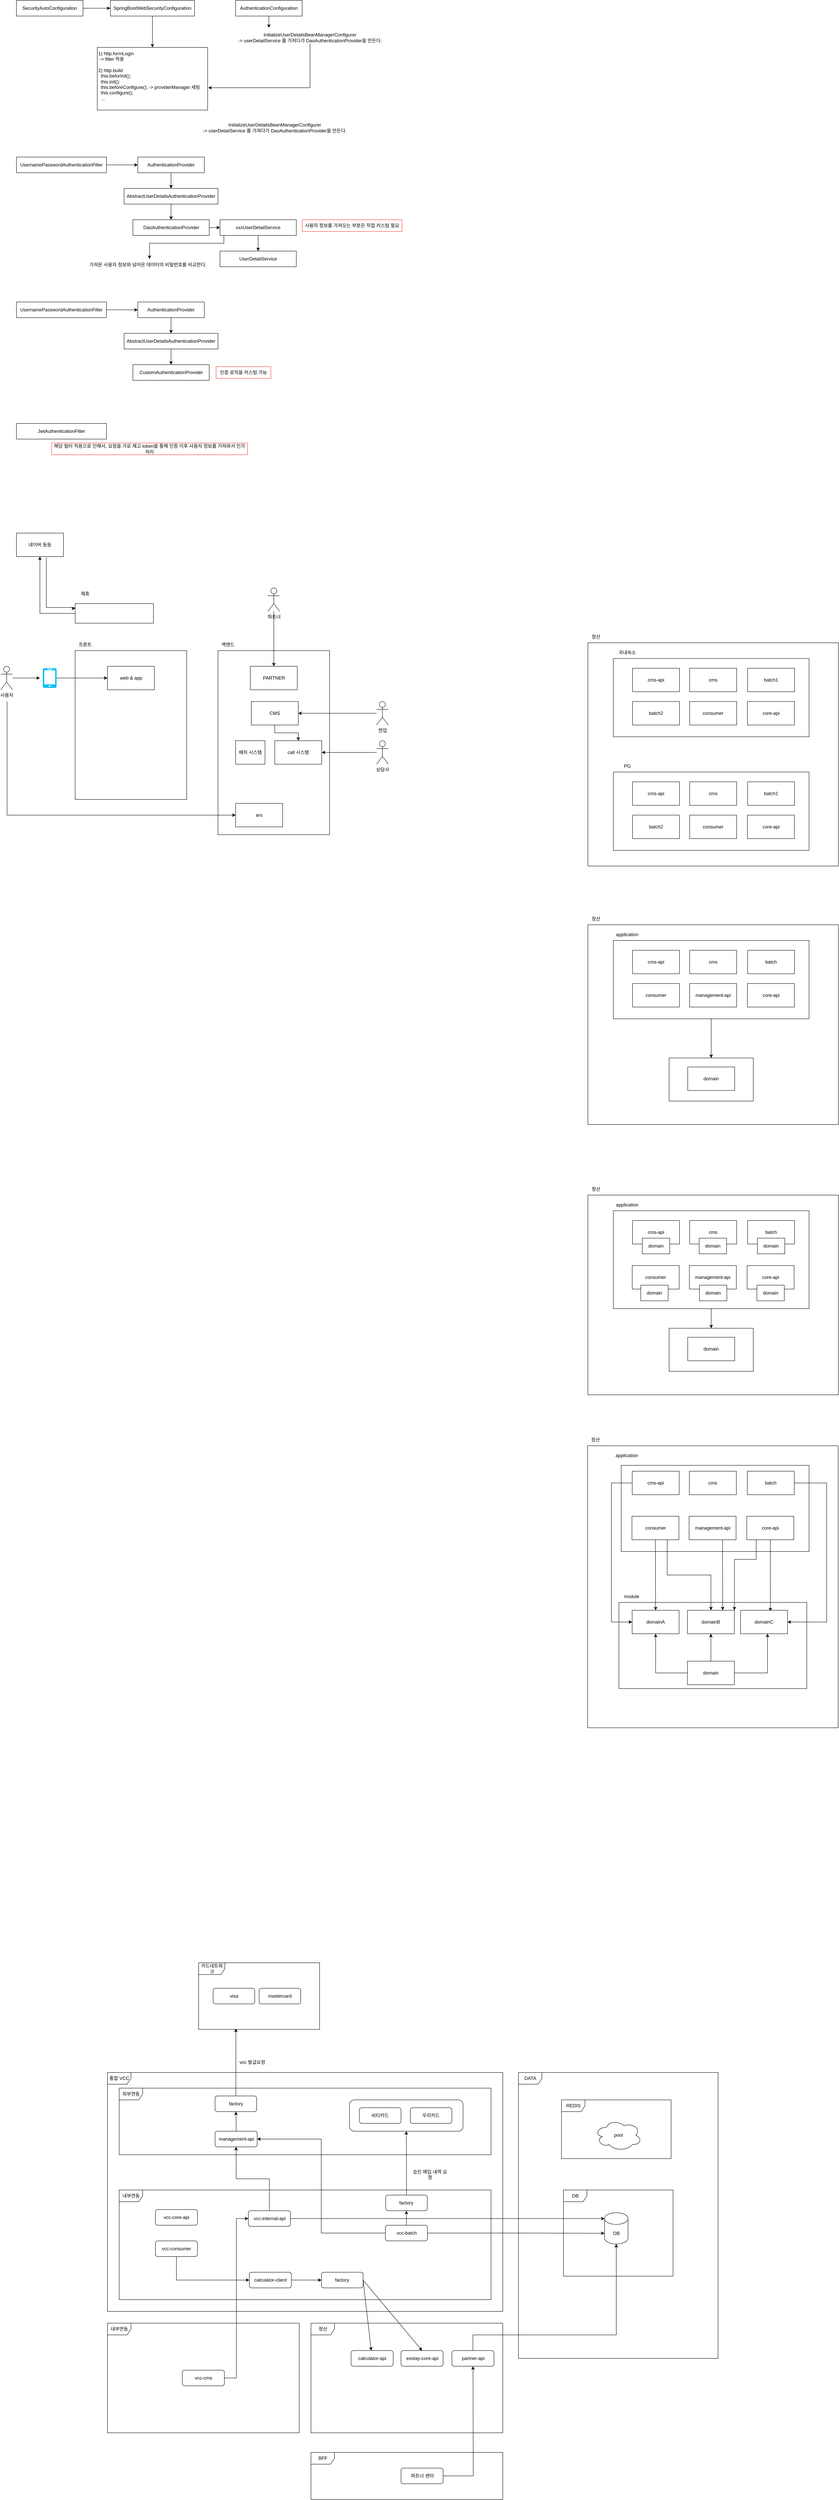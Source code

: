 <mxfile version="28.1.2">
  <diagram name="페이지-1" id="_uKqYhUVSAW-e24wOVBT">
    <mxGraphModel dx="2383" dy="1303" grid="1" gridSize="10" guides="1" tooltips="1" connect="1" arrows="1" fold="1" page="1" pageScale="1" pageWidth="827" pageHeight="1169" math="0" shadow="0">
      <root>
        <mxCell id="0" />
        <mxCell id="1" parent="0" />
        <mxCell id="_oPeTRLd6oF9zhzp3uNH-59" value="" style="whiteSpace=wrap;html=1;rounded=1;" vertex="1" parent="1">
          <mxGeometry x="931" y="5560" width="290" height="80" as="geometry" />
        </mxCell>
        <mxCell id="LL_CF1VQLuUgH4qGAzld-106" value="" style="rounded=0;whiteSpace=wrap;html=1;" parent="1" vertex="1">
          <mxGeometry x="1539.25" y="3890" width="640" height="720" as="geometry" />
        </mxCell>
        <mxCell id="LL_CF1VQLuUgH4qGAzld-151" value="" style="rounded=0;whiteSpace=wrap;html=1;" parent="1" vertex="1">
          <mxGeometry x="1625" y="3940" width="480" height="220" as="geometry" />
        </mxCell>
        <mxCell id="LL_CF1VQLuUgH4qGAzld-149" value="" style="rounded=0;whiteSpace=wrap;html=1;" parent="1" vertex="1">
          <mxGeometry x="1619.25" y="4290" width="480" height="220" as="geometry" />
        </mxCell>
        <mxCell id="KoG7eJsrAb1A95pmqb80-3" value="" style="edgeStyle=orthogonalEdgeStyle;rounded=0;orthogonalLoop=1;jettySize=auto;html=1;" parent="1" source="KoG7eJsrAb1A95pmqb80-1" target="KoG7eJsrAb1A95pmqb80-2" edge="1">
          <mxGeometry relative="1" as="geometry" />
        </mxCell>
        <mxCell id="KoG7eJsrAb1A95pmqb80-1" value="SecurityAutoConfiguration" style="rounded=0;whiteSpace=wrap;html=1;" parent="1" vertex="1">
          <mxGeometry x="80" y="200" width="170" height="40" as="geometry" />
        </mxCell>
        <mxCell id="KoG7eJsrAb1A95pmqb80-5" value="" style="edgeStyle=orthogonalEdgeStyle;rounded=0;orthogonalLoop=1;jettySize=auto;html=1;" parent="1" source="KoG7eJsrAb1A95pmqb80-2" target="KoG7eJsrAb1A95pmqb80-4" edge="1">
          <mxGeometry relative="1" as="geometry" />
        </mxCell>
        <mxCell id="KoG7eJsrAb1A95pmqb80-2" value="SpringBootWebSecurityConfiguration" style="whiteSpace=wrap;html=1;rounded=0;" parent="1" vertex="1">
          <mxGeometry x="320" y="200" width="215" height="40" as="geometry" />
        </mxCell>
        <mxCell id="KoG7eJsrAb1A95pmqb80-4" value="1) http.formLogin&lt;br&gt;&amp;nbsp;-&amp;gt; filter 적용&lt;br&gt;&lt;br&gt;2) http.build&lt;br&gt;&amp;nbsp; this.beforInit();&lt;br&gt;&amp;nbsp; this.init();&lt;br&gt;&amp;nbsp; this.beforeConfigure(); -&amp;gt; providerManager 세팅&lt;br&gt;&amp;nbsp; this.configure();&lt;br&gt;&amp;nbsp; ...&lt;div&gt;&lt;br&gt;&lt;/div&gt;" style="whiteSpace=wrap;html=1;rounded=0;align=left;" parent="1" vertex="1">
          <mxGeometry x="286.5" y="320" width="282" height="160" as="geometry" />
        </mxCell>
        <mxCell id="KoG7eJsrAb1A95pmqb80-8" value="" style="edgeStyle=orthogonalEdgeStyle;rounded=0;orthogonalLoop=1;jettySize=auto;html=1;" parent="1" source="KoG7eJsrAb1A95pmqb80-6" edge="1">
          <mxGeometry relative="1" as="geometry">
            <mxPoint x="725" y="270" as="targetPoint" />
          </mxGeometry>
        </mxCell>
        <mxCell id="KoG7eJsrAb1A95pmqb80-6" value="AuthenticationConfiguration" style="rounded=0;whiteSpace=wrap;html=1;" parent="1" vertex="1">
          <mxGeometry x="640" y="200" width="170" height="40" as="geometry" />
        </mxCell>
        <mxCell id="KoG7eJsrAb1A95pmqb80-11" value="" style="edgeStyle=orthogonalEdgeStyle;rounded=0;orthogonalLoop=1;jettySize=auto;html=1;entryX=1.005;entryY=0.644;entryDx=0;entryDy=0;entryPerimeter=0;" parent="1" source="KoG7eJsrAb1A95pmqb80-9" target="KoG7eJsrAb1A95pmqb80-4" edge="1">
          <mxGeometry relative="1" as="geometry">
            <mxPoint x="830" y="390" as="targetPoint" />
            <Array as="points">
              <mxPoint x="830" y="423" />
            </Array>
          </mxGeometry>
        </mxCell>
        <mxCell id="KoG7eJsrAb1A95pmqb80-9" value="InitializeUserDetailsBeanManagerConfigurer&lt;br&gt;-&amp;gt; userDetailService 를 가져다가 DaoAuthenticationProvider을 만든다." style="text;html=1;align=center;verticalAlign=middle;whiteSpace=wrap;rounded=0;" parent="1" vertex="1">
          <mxGeometry x="640" y="280" width="380" height="30" as="geometry" />
        </mxCell>
        <mxCell id="KoG7eJsrAb1A95pmqb80-15" value="" style="edgeStyle=orthogonalEdgeStyle;rounded=0;orthogonalLoop=1;jettySize=auto;html=1;" parent="1" source="KoG7eJsrAb1A95pmqb80-13" target="KoG7eJsrAb1A95pmqb80-14" edge="1">
          <mxGeometry relative="1" as="geometry" />
        </mxCell>
        <mxCell id="KoG7eJsrAb1A95pmqb80-13" value="UsernamePasswordAuthenticationFilter" style="rounded=0;whiteSpace=wrap;html=1;" parent="1" vertex="1">
          <mxGeometry x="80" y="600" width="230" height="40" as="geometry" />
        </mxCell>
        <mxCell id="KoG7eJsrAb1A95pmqb80-17" value="" style="edgeStyle=orthogonalEdgeStyle;rounded=0;orthogonalLoop=1;jettySize=auto;html=1;" parent="1" source="KoG7eJsrAb1A95pmqb80-14" target="KoG7eJsrAb1A95pmqb80-16" edge="1">
          <mxGeometry relative="1" as="geometry" />
        </mxCell>
        <mxCell id="KoG7eJsrAb1A95pmqb80-14" value="AuthenticationProvider" style="rounded=0;whiteSpace=wrap;html=1;" parent="1" vertex="1">
          <mxGeometry x="390" y="600" width="170" height="40" as="geometry" />
        </mxCell>
        <mxCell id="KoG7eJsrAb1A95pmqb80-19" value="" style="edgeStyle=orthogonalEdgeStyle;rounded=0;orthogonalLoop=1;jettySize=auto;html=1;" parent="1" source="KoG7eJsrAb1A95pmqb80-16" target="KoG7eJsrAb1A95pmqb80-18" edge="1">
          <mxGeometry relative="1" as="geometry" />
        </mxCell>
        <mxCell id="KoG7eJsrAb1A95pmqb80-16" value="AbstractUserDetailsAuthenticationProvider" style="rounded=0;whiteSpace=wrap;html=1;" parent="1" vertex="1">
          <mxGeometry x="355" y="680" width="240" height="40" as="geometry" />
        </mxCell>
        <mxCell id="KoG7eJsrAb1A95pmqb80-22" value="" style="edgeStyle=orthogonalEdgeStyle;rounded=0;orthogonalLoop=1;jettySize=auto;html=1;" parent="1" source="KoG7eJsrAb1A95pmqb80-18" target="KoG7eJsrAb1A95pmqb80-21" edge="1">
          <mxGeometry relative="1" as="geometry" />
        </mxCell>
        <mxCell id="KoG7eJsrAb1A95pmqb80-18" value="DaoAuthenticationProvider" style="rounded=0;whiteSpace=wrap;html=1;" parent="1" vertex="1">
          <mxGeometry x="377.5" y="760" width="195" height="40" as="geometry" />
        </mxCell>
        <mxCell id="KoG7eJsrAb1A95pmqb80-20" value="UserDetailService" style="rounded=0;whiteSpace=wrap;html=1;" parent="1" vertex="1">
          <mxGeometry x="600" y="840" width="195" height="40" as="geometry" />
        </mxCell>
        <mxCell id="KoG7eJsrAb1A95pmqb80-23" value="" style="edgeStyle=orthogonalEdgeStyle;rounded=0;orthogonalLoop=1;jettySize=auto;html=1;" parent="1" source="KoG7eJsrAb1A95pmqb80-21" target="KoG7eJsrAb1A95pmqb80-20" edge="1">
          <mxGeometry relative="1" as="geometry" />
        </mxCell>
        <mxCell id="KoG7eJsrAb1A95pmqb80-21" value="xxxUserDetailService" style="rounded=0;whiteSpace=wrap;html=1;" parent="1" vertex="1">
          <mxGeometry x="600" y="760" width="195" height="40" as="geometry" />
        </mxCell>
        <mxCell id="KoG7eJsrAb1A95pmqb80-26" value="" style="edgeStyle=orthogonalEdgeStyle;rounded=0;orthogonalLoop=1;jettySize=auto;html=1;exitX=0;exitY=1;exitDx=0;exitDy=0;" parent="1" source="KoG7eJsrAb1A95pmqb80-21" edge="1">
          <mxGeometry relative="1" as="geometry">
            <mxPoint x="470" y="860" as="sourcePoint" />
            <mxPoint x="420" y="860" as="targetPoint" />
            <Array as="points">
              <mxPoint x="610" y="800" />
              <mxPoint x="610" y="820" />
              <mxPoint x="420" y="820" />
              <mxPoint x="420" y="860" />
            </Array>
          </mxGeometry>
        </mxCell>
        <mxCell id="KoG7eJsrAb1A95pmqb80-29" value="InitializeUserDetailsBeanManagerConfigurer&lt;br&gt;-&amp;gt; userDetailService 를 가져다가 DaoAuthenticationProvider을 만든다." style="text;html=1;align=center;verticalAlign=middle;whiteSpace=wrap;rounded=0;" parent="1" vertex="1">
          <mxGeometry x="550" y="510" width="380" height="30" as="geometry" />
        </mxCell>
        <mxCell id="KoG7eJsrAb1A95pmqb80-30" value="가져온 사용자 정보와 넘어온 데이터의 비밀번호를 비교한다." style="text;html=1;align=center;verticalAlign=middle;whiteSpace=wrap;rounded=0;" parent="1" vertex="1">
          <mxGeometry x="259" y="860" width="313.5" height="30" as="geometry" />
        </mxCell>
        <mxCell id="KoG7eJsrAb1A95pmqb80-31" value="사용자 정보를 가져오는 부분은 직접 커스텀 필요" style="text;html=1;align=center;verticalAlign=middle;whiteSpace=wrap;rounded=0;strokeColor=#FF3333;" parent="1" vertex="1">
          <mxGeometry x="810" y="760" width="255" height="30" as="geometry" />
        </mxCell>
        <mxCell id="1V_EwookAHwL95XN3xod-1" value="" style="edgeStyle=orthogonalEdgeStyle;rounded=0;orthogonalLoop=1;jettySize=auto;html=1;" parent="1" source="1V_EwookAHwL95XN3xod-2" target="1V_EwookAHwL95XN3xod-4" edge="1">
          <mxGeometry relative="1" as="geometry" />
        </mxCell>
        <mxCell id="1V_EwookAHwL95XN3xod-2" value="UsernamePasswordAuthenticationFilter" style="rounded=0;whiteSpace=wrap;html=1;" parent="1" vertex="1">
          <mxGeometry x="80" y="970" width="230" height="40" as="geometry" />
        </mxCell>
        <mxCell id="1V_EwookAHwL95XN3xod-3" value="" style="edgeStyle=orthogonalEdgeStyle;rounded=0;orthogonalLoop=1;jettySize=auto;html=1;" parent="1" source="1V_EwookAHwL95XN3xod-4" target="1V_EwookAHwL95XN3xod-6" edge="1">
          <mxGeometry relative="1" as="geometry" />
        </mxCell>
        <mxCell id="1V_EwookAHwL95XN3xod-4" value="AuthenticationProvider" style="rounded=0;whiteSpace=wrap;html=1;" parent="1" vertex="1">
          <mxGeometry x="390" y="970" width="170" height="40" as="geometry" />
        </mxCell>
        <mxCell id="1V_EwookAHwL95XN3xod-5" value="" style="edgeStyle=orthogonalEdgeStyle;rounded=0;orthogonalLoop=1;jettySize=auto;html=1;" parent="1" source="1V_EwookAHwL95XN3xod-6" target="1V_EwookAHwL95XN3xod-8" edge="1">
          <mxGeometry relative="1" as="geometry" />
        </mxCell>
        <mxCell id="1V_EwookAHwL95XN3xod-6" value="AbstractUserDetailsAuthenticationProvider" style="rounded=0;whiteSpace=wrap;html=1;" parent="1" vertex="1">
          <mxGeometry x="355" y="1050" width="240" height="40" as="geometry" />
        </mxCell>
        <mxCell id="1V_EwookAHwL95XN3xod-8" value="CustomAuthenticationProvider" style="rounded=0;whiteSpace=wrap;html=1;" parent="1" vertex="1">
          <mxGeometry x="377.5" y="1130" width="195" height="40" as="geometry" />
        </mxCell>
        <mxCell id="1V_EwookAHwL95XN3xod-15" value="인증 로직을 커스텀 가능" style="text;html=1;align=center;verticalAlign=middle;whiteSpace=wrap;rounded=0;strokeColor=#FF3333;" parent="1" vertex="1">
          <mxGeometry x="590" y="1135" width="140" height="30" as="geometry" />
        </mxCell>
        <mxCell id="1V_EwookAHwL95XN3xod-16" value="JwtAuthenticationFilter" style="rounded=0;whiteSpace=wrap;html=1;" parent="1" vertex="1">
          <mxGeometry x="80" y="1280" width="230" height="40" as="geometry" />
        </mxCell>
        <mxCell id="1V_EwookAHwL95XN3xod-17" value="해당 필터 적용으로 인해서, 요청을 가로 채고 token을 통해 인증 이후 사용자 정보를 가져와서 인가 처리" style="text;html=1;align=center;verticalAlign=middle;whiteSpace=wrap;rounded=0;strokeColor=#FF3333;" parent="1" vertex="1">
          <mxGeometry x="170" y="1330" width="500" height="30" as="geometry" />
        </mxCell>
        <mxCell id="LL_CF1VQLuUgH4qGAzld-1" value="" style="rounded=0;whiteSpace=wrap;html=1;" parent="1" vertex="1">
          <mxGeometry x="595" y="1860" width="285" height="470" as="geometry" />
        </mxCell>
        <mxCell id="LL_CF1VQLuUgH4qGAzld-2" value="백엔드" style="text;html=1;align=center;verticalAlign=middle;resizable=0;points=[];autosize=1;strokeColor=none;fillColor=none;" parent="1" vertex="1">
          <mxGeometry x="595" y="1830" width="50" height="30" as="geometry" />
        </mxCell>
        <mxCell id="LL_CF1VQLuUgH4qGAzld-17" value="" style="edgeStyle=orthogonalEdgeStyle;rounded=0;orthogonalLoop=1;jettySize=auto;html=1;" parent="1" source="LL_CF1VQLuUgH4qGAzld-3" target="LL_CF1VQLuUgH4qGAzld-16" edge="1">
          <mxGeometry relative="1" as="geometry" />
        </mxCell>
        <mxCell id="LL_CF1VQLuUgH4qGAzld-3" value="CMS" style="rounded=0;whiteSpace=wrap;html=1;" parent="1" vertex="1">
          <mxGeometry x="680" y="1990" width="120" height="60" as="geometry" />
        </mxCell>
        <mxCell id="LL_CF1VQLuUgH4qGAzld-4" value="PARTNER" style="rounded=0;whiteSpace=wrap;html=1;" parent="1" vertex="1">
          <mxGeometry x="677.5" y="1900" width="120" height="60" as="geometry" />
        </mxCell>
        <mxCell id="LL_CF1VQLuUgH4qGAzld-14" value="" style="edgeStyle=orthogonalEdgeStyle;rounded=0;orthogonalLoop=1;jettySize=auto;html=1;" parent="1" source="LL_CF1VQLuUgH4qGAzld-5" target="LL_CF1VQLuUgH4qGAzld-3" edge="1">
          <mxGeometry relative="1" as="geometry">
            <mxPoint x="920" y="2020" as="targetPoint" />
          </mxGeometry>
        </mxCell>
        <mxCell id="LL_CF1VQLuUgH4qGAzld-5" value="현업" style="shape=umlActor;verticalLabelPosition=bottom;verticalAlign=top;html=1;outlineConnect=0;" parent="1" vertex="1">
          <mxGeometry x="1000" y="1990" width="30" height="60" as="geometry" />
        </mxCell>
        <mxCell id="LL_CF1VQLuUgH4qGAzld-12" value="" style="edgeStyle=orthogonalEdgeStyle;rounded=0;orthogonalLoop=1;jettySize=auto;html=1;entryX=0.5;entryY=0;entryDx=0;entryDy=0;" parent="1" source="LL_CF1VQLuUgH4qGAzld-10" target="LL_CF1VQLuUgH4qGAzld-4" edge="1">
          <mxGeometry relative="1" as="geometry">
            <mxPoint x="737.5" y="1840" as="targetPoint" />
          </mxGeometry>
        </mxCell>
        <mxCell id="LL_CF1VQLuUgH4qGAzld-10" value="파트너" style="shape=umlActor;verticalLabelPosition=bottom;verticalAlign=top;html=1;outlineConnect=0;" parent="1" vertex="1">
          <mxGeometry x="722.5" y="1700" width="30" height="60" as="geometry" />
        </mxCell>
        <mxCell id="LL_CF1VQLuUgH4qGAzld-15" value="배치 시스템" style="rounded=0;whiteSpace=wrap;html=1;" parent="1" vertex="1">
          <mxGeometry x="640" y="2090" width="75" height="60" as="geometry" />
        </mxCell>
        <mxCell id="LL_CF1VQLuUgH4qGAzld-16" value="call 시스템" style="rounded=0;whiteSpace=wrap;html=1;" parent="1" vertex="1">
          <mxGeometry x="740" y="2090" width="120" height="60" as="geometry" />
        </mxCell>
        <mxCell id="LL_CF1VQLuUgH4qGAzld-20" value="" style="edgeStyle=orthogonalEdgeStyle;rounded=0;orthogonalLoop=1;jettySize=auto;html=1;entryX=1;entryY=0.5;entryDx=0;entryDy=0;" parent="1" source="LL_CF1VQLuUgH4qGAzld-18" target="LL_CF1VQLuUgH4qGAzld-16" edge="1">
          <mxGeometry relative="1" as="geometry">
            <mxPoint x="920" y="2120" as="targetPoint" />
          </mxGeometry>
        </mxCell>
        <mxCell id="LL_CF1VQLuUgH4qGAzld-18" value="상담사" style="shape=umlActor;verticalLabelPosition=bottom;verticalAlign=top;html=1;outlineConnect=0;" parent="1" vertex="1">
          <mxGeometry x="1000" y="2090" width="30" height="60" as="geometry" />
        </mxCell>
        <mxCell id="LL_CF1VQLuUgH4qGAzld-21" value="" style="rounded=0;whiteSpace=wrap;html=1;" parent="1" vertex="1">
          <mxGeometry x="230" y="1860" width="285" height="380" as="geometry" />
        </mxCell>
        <mxCell id="LL_CF1VQLuUgH4qGAzld-22" value="프론트" style="text;html=1;align=center;verticalAlign=middle;resizable=0;points=[];autosize=1;strokeColor=none;fillColor=none;" parent="1" vertex="1">
          <mxGeometry x="230" y="1830" width="50" height="30" as="geometry" />
        </mxCell>
        <mxCell id="LL_CF1VQLuUgH4qGAzld-25" value="web &amp;amp; app" style="rounded=0;whiteSpace=wrap;html=1;" parent="1" vertex="1">
          <mxGeometry x="312.5" y="1900" width="120" height="60" as="geometry" />
        </mxCell>
        <mxCell id="LL_CF1VQLuUgH4qGAzld-31" value="" style="edgeStyle=orthogonalEdgeStyle;rounded=0;orthogonalLoop=1;jettySize=auto;html=1;" parent="1" source="LL_CF1VQLuUgH4qGAzld-29" edge="1">
          <mxGeometry relative="1" as="geometry">
            <mxPoint x="140" y="1930" as="targetPoint" />
          </mxGeometry>
        </mxCell>
        <mxCell id="LL_CF1VQLuUgH4qGAzld-38" value="" style="edgeStyle=orthogonalEdgeStyle;rounded=0;orthogonalLoop=1;jettySize=auto;html=1;" parent="1" edge="1">
          <mxGeometry relative="1" as="geometry">
            <mxPoint x="56" y="1990" as="sourcePoint" />
            <mxPoint x="640" y="2280" as="targetPoint" />
            <Array as="points">
              <mxPoint x="56" y="2280" />
            </Array>
          </mxGeometry>
        </mxCell>
        <mxCell id="LL_CF1VQLuUgH4qGAzld-29" value="사용자" style="shape=umlActor;verticalLabelPosition=bottom;verticalAlign=top;html=1;outlineConnect=0;" parent="1" vertex="1">
          <mxGeometry x="40" y="1900" width="30" height="60" as="geometry" />
        </mxCell>
        <mxCell id="LL_CF1VQLuUgH4qGAzld-32" value="ars" style="rounded=0;whiteSpace=wrap;html=1;" parent="1" vertex="1">
          <mxGeometry x="640" y="2250" width="120" height="60" as="geometry" />
        </mxCell>
        <mxCell id="LL_CF1VQLuUgH4qGAzld-36" value="" style="edgeStyle=orthogonalEdgeStyle;rounded=0;orthogonalLoop=1;jettySize=auto;html=1;entryX=0;entryY=0.5;entryDx=0;entryDy=0;" parent="1" source="LL_CF1VQLuUgH4qGAzld-35" target="LL_CF1VQLuUgH4qGAzld-25" edge="1">
          <mxGeometry relative="1" as="geometry" />
        </mxCell>
        <mxCell id="LL_CF1VQLuUgH4qGAzld-35" value="" style="verticalLabelPosition=bottom;html=1;verticalAlign=top;align=center;strokeColor=none;fillColor=#00BEF2;shape=mxgraph.azure.mobile;pointerEvents=1;" parent="1" vertex="1">
          <mxGeometry x="147.5" y="1905" width="35" height="50" as="geometry" />
        </mxCell>
        <mxCell id="LL_CF1VQLuUgH4qGAzld-44" value="" style="edgeStyle=orthogonalEdgeStyle;rounded=0;orthogonalLoop=1;jettySize=auto;html=1;entryX=0.5;entryY=1;entryDx=0;entryDy=0;" parent="1" source="LL_CF1VQLuUgH4qGAzld-39" target="LL_CF1VQLuUgH4qGAzld-42" edge="1">
          <mxGeometry relative="1" as="geometry">
            <mxPoint x="150" y="1805" as="targetPoint" />
          </mxGeometry>
        </mxCell>
        <mxCell id="LL_CF1VQLuUgH4qGAzld-39" value="" style="rounded=0;whiteSpace=wrap;html=1;" parent="1" vertex="1">
          <mxGeometry x="230" y="1740" width="200" height="50" as="geometry" />
        </mxCell>
        <mxCell id="LL_CF1VQLuUgH4qGAzld-40" value="제휴" style="text;html=1;align=center;verticalAlign=middle;resizable=0;points=[];autosize=1;strokeColor=none;fillColor=none;" parent="1" vertex="1">
          <mxGeometry x="235" y="1700" width="40" height="30" as="geometry" />
        </mxCell>
        <mxCell id="LL_CF1VQLuUgH4qGAzld-42" value="네이버 등등" style="rounded=0;whiteSpace=wrap;html=1;" parent="1" vertex="1">
          <mxGeometry x="80" y="1560" width="120" height="60" as="geometry" />
        </mxCell>
        <mxCell id="LL_CF1VQLuUgH4qGAzld-45" value="" style="edgeStyle=orthogonalEdgeStyle;rounded=0;orthogonalLoop=1;jettySize=auto;html=1;exitX=0.636;exitY=1.044;exitDx=0;exitDy=0;exitPerimeter=0;entryX=0;entryY=0.25;entryDx=0;entryDy=0;" parent="1" target="LL_CF1VQLuUgH4qGAzld-39" edge="1">
          <mxGeometry relative="1" as="geometry">
            <mxPoint x="156.32" y="1622.64" as="sourcePoint" />
            <mxPoint x="228" y="1790" as="targetPoint" />
            <Array as="points">
              <mxPoint x="156" y="1750" />
              <mxPoint x="228" y="1750" />
              <mxPoint x="228" y="1753" />
            </Array>
          </mxGeometry>
        </mxCell>
        <mxCell id="LL_CF1VQLuUgH4qGAzld-46" value="" style="rounded=0;whiteSpace=wrap;html=1;" parent="1" vertex="1">
          <mxGeometry x="1540" y="1840" width="640" height="570" as="geometry" />
        </mxCell>
        <mxCell id="LL_CF1VQLuUgH4qGAzld-47" value="정산" style="text;html=1;align=center;verticalAlign=middle;resizable=0;points=[];autosize=1;strokeColor=none;fillColor=none;" parent="1" vertex="1">
          <mxGeometry x="1540" y="1810" width="40" height="30" as="geometry" />
        </mxCell>
        <mxCell id="LL_CF1VQLuUgH4qGAzld-48" value="" style="rounded=0;whiteSpace=wrap;html=1;" parent="1" vertex="1">
          <mxGeometry x="1605" y="1880" width="500" height="200" as="geometry" />
        </mxCell>
        <mxCell id="LL_CF1VQLuUgH4qGAzld-49" value="국내숙소" style="text;html=1;align=center;verticalAlign=middle;resizable=0;points=[];autosize=1;strokeColor=none;fillColor=none;" parent="1" vertex="1">
          <mxGeometry x="1605" y="1850" width="70" height="30" as="geometry" />
        </mxCell>
        <mxCell id="LL_CF1VQLuUgH4qGAzld-50" value="cms-api" style="rounded=0;whiteSpace=wrap;html=1;" parent="1" vertex="1">
          <mxGeometry x="1654" y="1905" width="120" height="60" as="geometry" />
        </mxCell>
        <mxCell id="LL_CF1VQLuUgH4qGAzld-51" value="cms" style="rounded=0;whiteSpace=wrap;html=1;" parent="1" vertex="1">
          <mxGeometry x="1800" y="1905" width="120" height="60" as="geometry" />
        </mxCell>
        <mxCell id="LL_CF1VQLuUgH4qGAzld-52" value="batch1" style="rounded=0;whiteSpace=wrap;html=1;" parent="1" vertex="1">
          <mxGeometry x="1948" y="1905" width="120" height="60" as="geometry" />
        </mxCell>
        <mxCell id="LL_CF1VQLuUgH4qGAzld-53" value="batch2" style="rounded=0;whiteSpace=wrap;html=1;" parent="1" vertex="1">
          <mxGeometry x="1654" y="1990" width="120" height="60" as="geometry" />
        </mxCell>
        <mxCell id="LL_CF1VQLuUgH4qGAzld-54" value="consumer" style="rounded=0;whiteSpace=wrap;html=1;" parent="1" vertex="1">
          <mxGeometry x="1800" y="1990" width="120" height="60" as="geometry" />
        </mxCell>
        <mxCell id="LL_CF1VQLuUgH4qGAzld-55" value="core-api" style="rounded=0;whiteSpace=wrap;html=1;" parent="1" vertex="1">
          <mxGeometry x="1947.5" y="1990" width="120" height="60" as="geometry" />
        </mxCell>
        <mxCell id="LL_CF1VQLuUgH4qGAzld-56" value="" style="rounded=0;whiteSpace=wrap;html=1;" parent="1" vertex="1">
          <mxGeometry x="1605" y="2170" width="500" height="200" as="geometry" />
        </mxCell>
        <mxCell id="LL_CF1VQLuUgH4qGAzld-57" value="cms-api" style="rounded=0;whiteSpace=wrap;html=1;" parent="1" vertex="1">
          <mxGeometry x="1654" y="2195" width="120" height="60" as="geometry" />
        </mxCell>
        <mxCell id="LL_CF1VQLuUgH4qGAzld-58" value="cms" style="rounded=0;whiteSpace=wrap;html=1;" parent="1" vertex="1">
          <mxGeometry x="1800" y="2195" width="120" height="60" as="geometry" />
        </mxCell>
        <mxCell id="LL_CF1VQLuUgH4qGAzld-59" value="batch1" style="rounded=0;whiteSpace=wrap;html=1;" parent="1" vertex="1">
          <mxGeometry x="1948" y="2195" width="120" height="60" as="geometry" />
        </mxCell>
        <mxCell id="LL_CF1VQLuUgH4qGAzld-60" value="batch2" style="rounded=0;whiteSpace=wrap;html=1;" parent="1" vertex="1">
          <mxGeometry x="1654" y="2280" width="120" height="60" as="geometry" />
        </mxCell>
        <mxCell id="LL_CF1VQLuUgH4qGAzld-61" value="consumer" style="rounded=0;whiteSpace=wrap;html=1;" parent="1" vertex="1">
          <mxGeometry x="1800" y="2280" width="120" height="60" as="geometry" />
        </mxCell>
        <mxCell id="LL_CF1VQLuUgH4qGAzld-62" value="core-api" style="rounded=0;whiteSpace=wrap;html=1;" parent="1" vertex="1">
          <mxGeometry x="1947.5" y="2280" width="120" height="60" as="geometry" />
        </mxCell>
        <mxCell id="LL_CF1VQLuUgH4qGAzld-63" value="PG" style="text;html=1;align=center;verticalAlign=middle;resizable=0;points=[];autosize=1;strokeColor=none;fillColor=none;" parent="1" vertex="1">
          <mxGeometry x="1620" y="2140" width="40" height="30" as="geometry" />
        </mxCell>
        <mxCell id="LL_CF1VQLuUgH4qGAzld-65" value="" style="rounded=0;whiteSpace=wrap;html=1;" parent="1" vertex="1">
          <mxGeometry x="1540" y="2560" width="640" height="510" as="geometry" />
        </mxCell>
        <mxCell id="LL_CF1VQLuUgH4qGAzld-66" value="정산" style="text;html=1;align=center;verticalAlign=middle;resizable=0;points=[];autosize=1;strokeColor=none;fillColor=none;" parent="1" vertex="1">
          <mxGeometry x="1540" y="2530" width="40" height="30" as="geometry" />
        </mxCell>
        <mxCell id="LL_CF1VQLuUgH4qGAzld-85" value="" style="edgeStyle=orthogonalEdgeStyle;rounded=0;orthogonalLoop=1;jettySize=auto;html=1;" parent="1" source="LL_CF1VQLuUgH4qGAzld-67" target="LL_CF1VQLuUgH4qGAzld-75" edge="1">
          <mxGeometry relative="1" as="geometry" />
        </mxCell>
        <mxCell id="LL_CF1VQLuUgH4qGAzld-67" value="" style="rounded=0;whiteSpace=wrap;html=1;" parent="1" vertex="1">
          <mxGeometry x="1605" y="2600" width="500" height="200" as="geometry" />
        </mxCell>
        <mxCell id="LL_CF1VQLuUgH4qGAzld-68" value="application" style="text;html=1;align=center;verticalAlign=middle;resizable=0;points=[];autosize=1;strokeColor=none;fillColor=none;" parent="1" vertex="1">
          <mxGeometry x="1600" y="2570" width="80" height="30" as="geometry" />
        </mxCell>
        <mxCell id="LL_CF1VQLuUgH4qGAzld-69" value="cms-api" style="rounded=0;whiteSpace=wrap;html=1;" parent="1" vertex="1">
          <mxGeometry x="1654" y="2625" width="120" height="60" as="geometry" />
        </mxCell>
        <mxCell id="LL_CF1VQLuUgH4qGAzld-70" value="cms" style="rounded=0;whiteSpace=wrap;html=1;" parent="1" vertex="1">
          <mxGeometry x="1800" y="2625" width="120" height="60" as="geometry" />
        </mxCell>
        <mxCell id="LL_CF1VQLuUgH4qGAzld-71" value="batch" style="rounded=0;whiteSpace=wrap;html=1;" parent="1" vertex="1">
          <mxGeometry x="1948" y="2625" width="120" height="60" as="geometry" />
        </mxCell>
        <mxCell id="LL_CF1VQLuUgH4qGAzld-72" value="consumer" style="rounded=0;whiteSpace=wrap;html=1;" parent="1" vertex="1">
          <mxGeometry x="1654" y="2710" width="120" height="60" as="geometry" />
        </mxCell>
        <mxCell id="LL_CF1VQLuUgH4qGAzld-73" value="management-api" style="rounded=0;whiteSpace=wrap;html=1;" parent="1" vertex="1">
          <mxGeometry x="1800" y="2710" width="120" height="60" as="geometry" />
        </mxCell>
        <mxCell id="LL_CF1VQLuUgH4qGAzld-74" value="core-api" style="rounded=0;whiteSpace=wrap;html=1;" parent="1" vertex="1">
          <mxGeometry x="1947.5" y="2710" width="120" height="60" as="geometry" />
        </mxCell>
        <mxCell id="LL_CF1VQLuUgH4qGAzld-75" value="" style="rounded=0;whiteSpace=wrap;html=1;" parent="1" vertex="1">
          <mxGeometry x="1747.5" y="2900" width="215" height="110" as="geometry" />
        </mxCell>
        <mxCell id="LL_CF1VQLuUgH4qGAzld-76" value="domain" style="rounded=0;whiteSpace=wrap;html=1;" parent="1" vertex="1">
          <mxGeometry x="1795" y="2923" width="120" height="60" as="geometry" />
        </mxCell>
        <mxCell id="LL_CF1VQLuUgH4qGAzld-86" value="" style="rounded=0;whiteSpace=wrap;html=1;" parent="1" vertex="1">
          <mxGeometry x="1540" y="3250" width="640" height="510" as="geometry" />
        </mxCell>
        <mxCell id="LL_CF1VQLuUgH4qGAzld-87" value="정산" style="text;html=1;align=center;verticalAlign=middle;resizable=0;points=[];autosize=1;strokeColor=none;fillColor=none;" parent="1" vertex="1">
          <mxGeometry x="1540" y="3220" width="40" height="30" as="geometry" />
        </mxCell>
        <mxCell id="LL_CF1VQLuUgH4qGAzld-88" value="" style="edgeStyle=orthogonalEdgeStyle;rounded=0;orthogonalLoop=1;jettySize=auto;html=1;" parent="1" source="LL_CF1VQLuUgH4qGAzld-89" target="LL_CF1VQLuUgH4qGAzld-97" edge="1">
          <mxGeometry relative="1" as="geometry" />
        </mxCell>
        <mxCell id="LL_CF1VQLuUgH4qGAzld-89" value="" style="rounded=0;whiteSpace=wrap;html=1;" parent="1" vertex="1">
          <mxGeometry x="1605" y="3290" width="500" height="250" as="geometry" />
        </mxCell>
        <mxCell id="LL_CF1VQLuUgH4qGAzld-90" value="application" style="text;html=1;align=center;verticalAlign=middle;resizable=0;points=[];autosize=1;strokeColor=none;fillColor=none;" parent="1" vertex="1">
          <mxGeometry x="1600" y="3260" width="80" height="30" as="geometry" />
        </mxCell>
        <mxCell id="LL_CF1VQLuUgH4qGAzld-91" value="cms-api" style="rounded=0;whiteSpace=wrap;html=1;" parent="1" vertex="1">
          <mxGeometry x="1654" y="3315" width="120" height="60" as="geometry" />
        </mxCell>
        <mxCell id="LL_CF1VQLuUgH4qGAzld-92" value="cms" style="rounded=0;whiteSpace=wrap;html=1;" parent="1" vertex="1">
          <mxGeometry x="1800" y="3315" width="120" height="60" as="geometry" />
        </mxCell>
        <mxCell id="LL_CF1VQLuUgH4qGAzld-93" value="batch" style="rounded=0;whiteSpace=wrap;html=1;" parent="1" vertex="1">
          <mxGeometry x="1948" y="3315" width="120" height="60" as="geometry" />
        </mxCell>
        <mxCell id="LL_CF1VQLuUgH4qGAzld-94" value="consumer" style="rounded=0;whiteSpace=wrap;html=1;" parent="1" vertex="1">
          <mxGeometry x="1653.25" y="3430" width="120" height="60" as="geometry" />
        </mxCell>
        <mxCell id="LL_CF1VQLuUgH4qGAzld-95" value="management-api" style="rounded=0;whiteSpace=wrap;html=1;" parent="1" vertex="1">
          <mxGeometry x="1799.25" y="3430" width="120" height="60" as="geometry" />
        </mxCell>
        <mxCell id="LL_CF1VQLuUgH4qGAzld-96" value="core-api" style="rounded=0;whiteSpace=wrap;html=1;" parent="1" vertex="1">
          <mxGeometry x="1946.75" y="3430" width="120" height="60" as="geometry" />
        </mxCell>
        <mxCell id="LL_CF1VQLuUgH4qGAzld-97" value="" style="rounded=0;whiteSpace=wrap;html=1;" parent="1" vertex="1">
          <mxGeometry x="1747.5" y="3590" width="215" height="110" as="geometry" />
        </mxCell>
        <mxCell id="LL_CF1VQLuUgH4qGAzld-98" value="domain" style="rounded=0;whiteSpace=wrap;html=1;" parent="1" vertex="1">
          <mxGeometry x="1795" y="3613" width="120" height="60" as="geometry" />
        </mxCell>
        <mxCell id="LL_CF1VQLuUgH4qGAzld-99" value="domain" style="rounded=0;whiteSpace=wrap;html=1;" parent="1" vertex="1">
          <mxGeometry x="1679" y="3360" width="70" height="40" as="geometry" />
        </mxCell>
        <mxCell id="LL_CF1VQLuUgH4qGAzld-100" value="domain" style="rounded=0;whiteSpace=wrap;html=1;" parent="1" vertex="1">
          <mxGeometry x="1824.25" y="3360" width="70" height="40" as="geometry" />
        </mxCell>
        <mxCell id="LL_CF1VQLuUgH4qGAzld-101" value="domain" style="rounded=0;whiteSpace=wrap;html=1;" parent="1" vertex="1">
          <mxGeometry x="1973" y="3360" width="70" height="40" as="geometry" />
        </mxCell>
        <mxCell id="LL_CF1VQLuUgH4qGAzld-102" value="domain" style="rounded=0;whiteSpace=wrap;html=1;" parent="1" vertex="1">
          <mxGeometry x="1971.75" y="3480" width="70" height="40" as="geometry" />
        </mxCell>
        <mxCell id="LL_CF1VQLuUgH4qGAzld-103" value="domain" style="rounded=0;whiteSpace=wrap;html=1;" parent="1" vertex="1">
          <mxGeometry x="1825" y="3480" width="70" height="40" as="geometry" />
        </mxCell>
        <mxCell id="LL_CF1VQLuUgH4qGAzld-104" value="domain" style="rounded=0;whiteSpace=wrap;html=1;" parent="1" vertex="1">
          <mxGeometry x="1675" y="3480" width="70" height="40" as="geometry" />
        </mxCell>
        <mxCell id="LL_CF1VQLuUgH4qGAzld-107" value="정산" style="text;html=1;align=center;verticalAlign=middle;resizable=0;points=[];autosize=1;strokeColor=none;fillColor=none;" parent="1" vertex="1">
          <mxGeometry x="1539.25" y="3860" width="40" height="30" as="geometry" />
        </mxCell>
        <mxCell id="LL_CF1VQLuUgH4qGAzld-110" value="application" style="text;html=1;align=center;verticalAlign=middle;resizable=0;points=[];autosize=1;strokeColor=none;fillColor=none;" parent="1" vertex="1">
          <mxGeometry x="1599.25" y="3900" width="80" height="30" as="geometry" />
        </mxCell>
        <mxCell id="LL_CF1VQLuUgH4qGAzld-140" value="" style="edgeStyle=orthogonalEdgeStyle;rounded=0;orthogonalLoop=1;jettySize=auto;html=1;entryX=0;entryY=0.5;entryDx=0;entryDy=0;" parent="1" source="LL_CF1VQLuUgH4qGAzld-111" target="LL_CF1VQLuUgH4qGAzld-125" edge="1">
          <mxGeometry relative="1" as="geometry">
            <mxPoint x="1573.25" y="3985" as="targetPoint" />
            <Array as="points">
              <mxPoint x="1600" y="3985" />
              <mxPoint x="1600" y="4340" />
            </Array>
          </mxGeometry>
        </mxCell>
        <mxCell id="LL_CF1VQLuUgH4qGAzld-111" value="cms-api" style="rounded=0;whiteSpace=wrap;html=1;" parent="1" vertex="1">
          <mxGeometry x="1653.25" y="3955" width="120" height="60" as="geometry" />
        </mxCell>
        <mxCell id="LL_CF1VQLuUgH4qGAzld-112" value="cms" style="rounded=0;whiteSpace=wrap;html=1;" parent="1" vertex="1">
          <mxGeometry x="1799.25" y="3955" width="120" height="60" as="geometry" />
        </mxCell>
        <mxCell id="LL_CF1VQLuUgH4qGAzld-142" value="" style="edgeStyle=orthogonalEdgeStyle;rounded=0;orthogonalLoop=1;jettySize=auto;html=1;entryX=1;entryY=0.5;entryDx=0;entryDy=0;" parent="1" source="LL_CF1VQLuUgH4qGAzld-113" target="LL_CF1VQLuUgH4qGAzld-127" edge="1">
          <mxGeometry relative="1" as="geometry">
            <mxPoint x="2147.25" y="3985" as="targetPoint" />
            <Array as="points">
              <mxPoint x="2150" y="3985" />
              <mxPoint x="2150" y="4340" />
            </Array>
          </mxGeometry>
        </mxCell>
        <mxCell id="LL_CF1VQLuUgH4qGAzld-113" value="batch" style="rounded=0;whiteSpace=wrap;html=1;" parent="1" vertex="1">
          <mxGeometry x="1947.25" y="3955" width="120" height="60" as="geometry" />
        </mxCell>
        <mxCell id="LL_CF1VQLuUgH4qGAzld-128" value="" style="edgeStyle=orthogonalEdgeStyle;rounded=0;orthogonalLoop=1;jettySize=auto;html=1;entryX=0.5;entryY=0;entryDx=0;entryDy=0;" parent="1" source="LL_CF1VQLuUgH4qGAzld-114" target="LL_CF1VQLuUgH4qGAzld-125" edge="1">
          <mxGeometry relative="1" as="geometry">
            <mxPoint x="1855" y="4230" as="targetPoint" />
          </mxGeometry>
        </mxCell>
        <mxCell id="LL_CF1VQLuUgH4qGAzld-133" value="" style="edgeStyle=orthogonalEdgeStyle;rounded=0;orthogonalLoop=1;jettySize=auto;html=1;entryX=0.5;entryY=0;entryDx=0;entryDy=0;exitX=0.75;exitY=1;exitDx=0;exitDy=0;" parent="1" source="LL_CF1VQLuUgH4qGAzld-114" target="LL_CF1VQLuUgH4qGAzld-126" edge="1">
          <mxGeometry relative="1" as="geometry" />
        </mxCell>
        <mxCell id="LL_CF1VQLuUgH4qGAzld-114" value="consumer" style="rounded=0;whiteSpace=wrap;html=1;" parent="1" vertex="1">
          <mxGeometry x="1652.5" y="4070" width="120" height="60" as="geometry" />
        </mxCell>
        <mxCell id="LL_CF1VQLuUgH4qGAzld-135" value="" style="edgeStyle=orthogonalEdgeStyle;rounded=0;orthogonalLoop=1;jettySize=auto;html=1;entryX=0.75;entryY=0;entryDx=0;entryDy=0;" parent="1" source="LL_CF1VQLuUgH4qGAzld-115" target="LL_CF1VQLuUgH4qGAzld-126" edge="1">
          <mxGeometry relative="1" as="geometry">
            <Array as="points">
              <mxPoint x="1884" y="4180" />
              <mxPoint x="1884" y="4180" />
            </Array>
          </mxGeometry>
        </mxCell>
        <mxCell id="LL_CF1VQLuUgH4qGAzld-115" value="management-api" style="rounded=0;whiteSpace=wrap;html=1;" parent="1" vertex="1">
          <mxGeometry x="1798.5" y="4070" width="120" height="60" as="geometry" />
        </mxCell>
        <mxCell id="LL_CF1VQLuUgH4qGAzld-137" value="" style="edgeStyle=orthogonalEdgeStyle;rounded=0;orthogonalLoop=1;jettySize=auto;html=1;entryX=0.635;entryY=0.043;entryDx=0;entryDy=0;entryPerimeter=0;" parent="1" source="LL_CF1VQLuUgH4qGAzld-116" target="LL_CF1VQLuUgH4qGAzld-127" edge="1">
          <mxGeometry relative="1" as="geometry">
            <mxPoint x="2006" y="4210" as="targetPoint" />
          </mxGeometry>
        </mxCell>
        <mxCell id="LL_CF1VQLuUgH4qGAzld-138" value="" style="edgeStyle=orthogonalEdgeStyle;rounded=0;orthogonalLoop=1;jettySize=auto;html=1;entryX=1;entryY=0;entryDx=0;entryDy=0;" parent="1" source="LL_CF1VQLuUgH4qGAzld-116" target="LL_CF1VQLuUgH4qGAzld-126" edge="1">
          <mxGeometry relative="1" as="geometry">
            <Array as="points">
              <mxPoint x="1970" y="4180" />
              <mxPoint x="1914" y="4180" />
            </Array>
          </mxGeometry>
        </mxCell>
        <mxCell id="LL_CF1VQLuUgH4qGAzld-116" value="core-api" style="rounded=0;whiteSpace=wrap;html=1;" parent="1" vertex="1">
          <mxGeometry x="1946" y="4070" width="120" height="60" as="geometry" />
        </mxCell>
        <mxCell id="LL_CF1VQLuUgH4qGAzld-144" value="" style="edgeStyle=orthogonalEdgeStyle;rounded=0;orthogonalLoop=1;jettySize=auto;html=1;" parent="1" source="LL_CF1VQLuUgH4qGAzld-118" target="LL_CF1VQLuUgH4qGAzld-126" edge="1">
          <mxGeometry relative="1" as="geometry" />
        </mxCell>
        <mxCell id="LL_CF1VQLuUgH4qGAzld-146" value="" style="edgeStyle=orthogonalEdgeStyle;rounded=0;orthogonalLoop=1;jettySize=auto;html=1;entryX=0.5;entryY=1;entryDx=0;entryDy=0;" parent="1" source="LL_CF1VQLuUgH4qGAzld-118" target="LL_CF1VQLuUgH4qGAzld-125" edge="1">
          <mxGeometry relative="1" as="geometry">
            <mxPoint x="1714.25" y="4470" as="targetPoint" />
          </mxGeometry>
        </mxCell>
        <mxCell id="LL_CF1VQLuUgH4qGAzld-148" value="" style="edgeStyle=orthogonalEdgeStyle;rounded=0;orthogonalLoop=1;jettySize=auto;html=1;entryX=0.574;entryY=0.999;entryDx=0;entryDy=0;entryPerimeter=0;" parent="1" source="LL_CF1VQLuUgH4qGAzld-118" target="LL_CF1VQLuUgH4qGAzld-127" edge="1">
          <mxGeometry relative="1" as="geometry">
            <mxPoint x="1994.25" y="4470" as="targetPoint" />
          </mxGeometry>
        </mxCell>
        <mxCell id="LL_CF1VQLuUgH4qGAzld-118" value="domain" style="rounded=0;whiteSpace=wrap;html=1;" parent="1" vertex="1">
          <mxGeometry x="1794.25" y="4440" width="120" height="60" as="geometry" />
        </mxCell>
        <mxCell id="LL_CF1VQLuUgH4qGAzld-125" value="domainA" style="rounded=0;whiteSpace=wrap;html=1;" parent="1" vertex="1">
          <mxGeometry x="1653" y="4310" width="120" height="60" as="geometry" />
        </mxCell>
        <mxCell id="LL_CF1VQLuUgH4qGAzld-126" value="domainB" style="rounded=0;whiteSpace=wrap;html=1;" parent="1" vertex="1">
          <mxGeometry x="1794.25" y="4310" width="120" height="60" as="geometry" />
        </mxCell>
        <mxCell id="LL_CF1VQLuUgH4qGAzld-127" value="domainC" style="rounded=0;whiteSpace=wrap;html=1;" parent="1" vertex="1">
          <mxGeometry x="1930" y="4310" width="120" height="60" as="geometry" />
        </mxCell>
        <mxCell id="LL_CF1VQLuUgH4qGAzld-150" value="module" style="text;html=1;align=center;verticalAlign=middle;resizable=0;points=[];autosize=1;strokeColor=none;fillColor=none;" parent="1" vertex="1">
          <mxGeometry x="1621.25" y="4260" width="60" height="30" as="geometry" />
        </mxCell>
        <mxCell id="_oPeTRLd6oF9zhzp3uNH-3" value="통합 VCC" style="shape=umlFrame;whiteSpace=wrap;html=1;pointerEvents=0;" vertex="1" parent="1">
          <mxGeometry x="312.5" y="5490" width="1010" height="610" as="geometry" />
        </mxCell>
        <mxCell id="_oPeTRLd6oF9zhzp3uNH-4" value="외부연동" style="shape=umlFrame;whiteSpace=wrap;html=1;pointerEvents=0;" vertex="1" parent="1">
          <mxGeometry x="342.5" y="5530" width="950" height="170" as="geometry" />
        </mxCell>
        <mxCell id="_oPeTRLd6oF9zhzp3uNH-5" value="내부연동" style="shape=umlFrame;whiteSpace=wrap;html=1;pointerEvents=0;" vertex="1" parent="1">
          <mxGeometry x="342.5" y="5790" width="950" height="280" as="geometry" />
        </mxCell>
        <mxCell id="_oPeTRLd6oF9zhzp3uNH-6" value="vcc-core-api" style="rounded=1;whiteSpace=wrap;html=1;" vertex="1" parent="1">
          <mxGeometry x="435" y="5840" width="107.5" height="40" as="geometry" />
        </mxCell>
        <mxCell id="_oPeTRLd6oF9zhzp3uNH-72" value="" style="edgeStyle=orthogonalEdgeStyle;rounded=0;orthogonalLoop=1;jettySize=auto;html=1;entryX=0;entryY=0.5;entryDx=0;entryDy=0;exitX=0.5;exitY=1;exitDx=0;exitDy=0;" edge="1" parent="1" source="_oPeTRLd6oF9zhzp3uNH-7" target="_oPeTRLd6oF9zhzp3uNH-8">
          <mxGeometry relative="1" as="geometry">
            <mxPoint x="489" y="6040" as="targetPoint" />
          </mxGeometry>
        </mxCell>
        <mxCell id="_oPeTRLd6oF9zhzp3uNH-7" value="vcc-consumer" style="rounded=1;whiteSpace=wrap;html=1;" vertex="1" parent="1">
          <mxGeometry x="435" y="5920" width="107.5" height="40" as="geometry" />
        </mxCell>
        <mxCell id="_oPeTRLd6oF9zhzp3uNH-10" value="" style="edgeStyle=orthogonalEdgeStyle;rounded=0;orthogonalLoop=1;jettySize=auto;html=1;" edge="1" parent="1" source="_oPeTRLd6oF9zhzp3uNH-8" target="_oPeTRLd6oF9zhzp3uNH-9">
          <mxGeometry relative="1" as="geometry" />
        </mxCell>
        <mxCell id="_oPeTRLd6oF9zhzp3uNH-8" value="calculator-client" style="rounded=1;whiteSpace=wrap;html=1;" vertex="1" parent="1">
          <mxGeometry x="675" y="6000" width="107.5" height="40" as="geometry" />
        </mxCell>
        <mxCell id="_oPeTRLd6oF9zhzp3uNH-9" value="factory" style="whiteSpace=wrap;html=1;rounded=1;" vertex="1" parent="1">
          <mxGeometry x="859.38" y="6000" width="106.25" height="40" as="geometry" />
        </mxCell>
        <mxCell id="_oPeTRLd6oF9zhzp3uNH-45" value="" style="edgeStyle=orthogonalEdgeStyle;rounded=0;orthogonalLoop=1;jettySize=auto;html=1;entryX=0;entryY=0;entryDx=0;entryDy=15;entryPerimeter=0;" edge="1" parent="1" source="_oPeTRLd6oF9zhzp3uNH-13" target="_oPeTRLd6oF9zhzp3uNH-38">
          <mxGeometry relative="1" as="geometry">
            <mxPoint x="860" y="5860.0" as="targetPoint" />
          </mxGeometry>
        </mxCell>
        <mxCell id="_oPeTRLd6oF9zhzp3uNH-70" value="" style="edgeStyle=orthogonalEdgeStyle;rounded=0;orthogonalLoop=1;jettySize=auto;html=1;entryX=0.5;entryY=1;entryDx=0;entryDy=0;" edge="1" parent="1" source="_oPeTRLd6oF9zhzp3uNH-13" target="_oPeTRLd6oF9zhzp3uNH-49">
          <mxGeometry relative="1" as="geometry">
            <mxPoint x="726.25" y="5763" as="targetPoint" />
          </mxGeometry>
        </mxCell>
        <mxCell id="_oPeTRLd6oF9zhzp3uNH-13" value="vcc-internal-api" style="rounded=1;whiteSpace=wrap;html=1;" vertex="1" parent="1">
          <mxGeometry x="672.5" y="5843" width="107.5" height="40" as="geometry" />
        </mxCell>
        <mxCell id="_oPeTRLd6oF9zhzp3uNH-42" value="" style="edgeStyle=orthogonalEdgeStyle;rounded=0;orthogonalLoop=1;jettySize=auto;html=1;entryX=0;entryY=0;entryDx=0;entryDy=52.5;entryPerimeter=0;" edge="1" parent="1" source="_oPeTRLd6oF9zhzp3uNH-14" target="_oPeTRLd6oF9zhzp3uNH-38">
          <mxGeometry relative="1" as="geometry">
            <mxPoint x="1210" y="5900.0" as="targetPoint" />
          </mxGeometry>
        </mxCell>
        <mxCell id="_oPeTRLd6oF9zhzp3uNH-61" value="" style="edgeStyle=orthogonalEdgeStyle;rounded=0;orthogonalLoop=1;jettySize=auto;html=1;entryX=0.5;entryY=1;entryDx=0;entryDy=0;" edge="1" parent="1" source="_oPeTRLd6oF9zhzp3uNH-14" target="_oPeTRLd6oF9zhzp3uNH-64">
          <mxGeometry relative="1" as="geometry">
            <mxPoint x="1076.25" y="5800" as="targetPoint" />
          </mxGeometry>
        </mxCell>
        <mxCell id="_oPeTRLd6oF9zhzp3uNH-68" value="" style="edgeStyle=orthogonalEdgeStyle;rounded=0;orthogonalLoop=1;jettySize=auto;html=1;entryX=1;entryY=0.5;entryDx=0;entryDy=0;" edge="1" parent="1" source="_oPeTRLd6oF9zhzp3uNH-14" target="_oPeTRLd6oF9zhzp3uNH-49">
          <mxGeometry relative="1" as="geometry">
            <mxPoint x="942.5" y="5900" as="targetPoint" />
          </mxGeometry>
        </mxCell>
        <mxCell id="_oPeTRLd6oF9zhzp3uNH-14" value="vcc-batch" style="rounded=1;whiteSpace=wrap;html=1;" vertex="1" parent="1">
          <mxGeometry x="1022.5" y="5880" width="107.5" height="40" as="geometry" />
        </mxCell>
        <mxCell id="_oPeTRLd6oF9zhzp3uNH-15" value="내부연동" style="shape=umlFrame;whiteSpace=wrap;html=1;pointerEvents=0;" vertex="1" parent="1">
          <mxGeometry x="312.5" y="6130" width="490" height="280" as="geometry" />
        </mxCell>
        <mxCell id="_oPeTRLd6oF9zhzp3uNH-19" value="정산" style="shape=umlFrame;whiteSpace=wrap;html=1;pointerEvents=0;" vertex="1" parent="1">
          <mxGeometry x="832.5" y="6130" width="490" height="280" as="geometry" />
        </mxCell>
        <mxCell id="_oPeTRLd6oF9zhzp3uNH-20" value="BFF" style="shape=umlFrame;whiteSpace=wrap;html=1;pointerEvents=0;" vertex="1" parent="1">
          <mxGeometry x="832.5" y="6460" width="490" height="120" as="geometry" />
        </mxCell>
        <mxCell id="_oPeTRLd6oF9zhzp3uNH-21" value="calculator-api" style="rounded=1;whiteSpace=wrap;html=1;" vertex="1" parent="1">
          <mxGeometry x="935" y="6200" width="107.5" height="40" as="geometry" />
        </mxCell>
        <mxCell id="_oPeTRLd6oF9zhzp3uNH-22" value="exstay-core-api" style="rounded=1;whiteSpace=wrap;html=1;" vertex="1" parent="1">
          <mxGeometry x="1062.5" y="6200" width="107.5" height="40" as="geometry" />
        </mxCell>
        <mxCell id="_oPeTRLd6oF9zhzp3uNH-39" value="" style="edgeStyle=orthogonalEdgeStyle;rounded=0;orthogonalLoop=1;jettySize=auto;html=1;" edge="1" parent="1" source="_oPeTRLd6oF9zhzp3uNH-23" target="_oPeTRLd6oF9zhzp3uNH-38">
          <mxGeometry relative="1" as="geometry">
            <Array as="points">
              <mxPoint x="1246.5" y="6160" />
              <mxPoint x="1612.5" y="6160" />
            </Array>
          </mxGeometry>
        </mxCell>
        <mxCell id="_oPeTRLd6oF9zhzp3uNH-23" value="partner-api" style="rounded=1;whiteSpace=wrap;html=1;" vertex="1" parent="1">
          <mxGeometry x="1192.5" y="6200" width="107.5" height="40" as="geometry" />
        </mxCell>
        <mxCell id="_oPeTRLd6oF9zhzp3uNH-29" value="" style="endArrow=classic;html=1;rounded=0;exitX=1;exitY=0.5;exitDx=0;exitDy=0;" edge="1" parent="1" source="_oPeTRLd6oF9zhzp3uNH-9" target="_oPeTRLd6oF9zhzp3uNH-21">
          <mxGeometry width="50" height="50" relative="1" as="geometry">
            <mxPoint x="822.5" y="6150" as="sourcePoint" />
            <mxPoint x="872.5" y="6100" as="targetPoint" />
          </mxGeometry>
        </mxCell>
        <mxCell id="_oPeTRLd6oF9zhzp3uNH-30" value="" style="endArrow=classic;html=1;rounded=0;entryX=0.5;entryY=0;entryDx=0;entryDy=0;exitX=1;exitY=0.5;exitDx=0;exitDy=0;" edge="1" parent="1" source="_oPeTRLd6oF9zhzp3uNH-9" target="_oPeTRLd6oF9zhzp3uNH-22">
          <mxGeometry width="50" height="50" relative="1" as="geometry">
            <mxPoint x="972.5" y="6020" as="sourcePoint" />
            <mxPoint x="983.5" y="6260" as="targetPoint" />
          </mxGeometry>
        </mxCell>
        <mxCell id="_oPeTRLd6oF9zhzp3uNH-33" value="" style="edgeStyle=orthogonalEdgeStyle;rounded=0;orthogonalLoop=1;jettySize=auto;html=1;" edge="1" parent="1" source="_oPeTRLd6oF9zhzp3uNH-32">
          <mxGeometry relative="1" as="geometry">
            <mxPoint x="1246.5" y="6240" as="targetPoint" />
          </mxGeometry>
        </mxCell>
        <mxCell id="_oPeTRLd6oF9zhzp3uNH-32" value="파트너 센터" style="rounded=1;whiteSpace=wrap;html=1;" vertex="1" parent="1">
          <mxGeometry x="1062.5" y="6500" width="107.5" height="40" as="geometry" />
        </mxCell>
        <mxCell id="_oPeTRLd6oF9zhzp3uNH-34" value="DATA" style="shape=umlFrame;whiteSpace=wrap;html=1;pointerEvents=0;" vertex="1" parent="1">
          <mxGeometry x="1362.5" y="5490" width="510" height="730" as="geometry" />
        </mxCell>
        <mxCell id="_oPeTRLd6oF9zhzp3uNH-35" value="REDIS" style="shape=umlFrame;whiteSpace=wrap;html=1;pointerEvents=0;" vertex="1" parent="1">
          <mxGeometry x="1472.5" y="5560" width="280" height="150" as="geometry" />
        </mxCell>
        <mxCell id="_oPeTRLd6oF9zhzp3uNH-36" value="DB" style="shape=umlFrame;whiteSpace=wrap;html=1;pointerEvents=0;" vertex="1" parent="1">
          <mxGeometry x="1477.5" y="5790" width="280" height="220" as="geometry" />
        </mxCell>
        <mxCell id="_oPeTRLd6oF9zhzp3uNH-37" value="pool" style="ellipse;shape=cloud;whiteSpace=wrap;html=1;" vertex="1" parent="1">
          <mxGeometry x="1557.5" y="5610" width="120" height="80" as="geometry" />
        </mxCell>
        <mxCell id="_oPeTRLd6oF9zhzp3uNH-38" value="DB" style="shape=cylinder3;whiteSpace=wrap;html=1;boundedLbl=1;backgroundOutline=1;size=15;" vertex="1" parent="1">
          <mxGeometry x="1582.5" y="5848" width="60" height="80" as="geometry" />
        </mxCell>
        <mxCell id="_oPeTRLd6oF9zhzp3uNH-48" value="" style="edgeStyle=orthogonalEdgeStyle;rounded=0;orthogonalLoop=1;jettySize=auto;html=1;entryX=0;entryY=0.5;entryDx=0;entryDy=0;" edge="1" parent="1" source="_oPeTRLd6oF9zhzp3uNH-46" target="_oPeTRLd6oF9zhzp3uNH-13">
          <mxGeometry relative="1" as="geometry">
            <mxPoint x="557.5" y="6170.0" as="targetPoint" />
          </mxGeometry>
        </mxCell>
        <mxCell id="_oPeTRLd6oF9zhzp3uNH-46" value="vcc-cms" style="rounded=1;whiteSpace=wrap;html=1;" vertex="1" parent="1">
          <mxGeometry x="503.75" y="6250" width="107.5" height="40" as="geometry" />
        </mxCell>
        <mxCell id="_oPeTRLd6oF9zhzp3uNH-51" value="" style="edgeStyle=orthogonalEdgeStyle;rounded=0;orthogonalLoop=1;jettySize=auto;html=1;" edge="1" parent="1" source="_oPeTRLd6oF9zhzp3uNH-49" target="_oPeTRLd6oF9zhzp3uNH-50">
          <mxGeometry relative="1" as="geometry" />
        </mxCell>
        <mxCell id="_oPeTRLd6oF9zhzp3uNH-49" value="management-api" style="rounded=1;whiteSpace=wrap;html=1;" vertex="1" parent="1">
          <mxGeometry x="587.5" y="5640" width="107.5" height="40" as="geometry" />
        </mxCell>
        <mxCell id="_oPeTRLd6oF9zhzp3uNH-56" value="" style="edgeStyle=orthogonalEdgeStyle;rounded=0;orthogonalLoop=1;jettySize=auto;html=1;entryX=0.308;entryY=0.989;entryDx=0;entryDy=0;entryPerimeter=0;" edge="1" parent="1" source="_oPeTRLd6oF9zhzp3uNH-50" target="_oPeTRLd6oF9zhzp3uNH-52">
          <mxGeometry relative="1" as="geometry">
            <mxPoint x="640.625" y="5470" as="targetPoint" />
          </mxGeometry>
        </mxCell>
        <mxCell id="_oPeTRLd6oF9zhzp3uNH-50" value="factory" style="whiteSpace=wrap;html=1;rounded=1;" vertex="1" parent="1">
          <mxGeometry x="587.5" y="5550" width="106.25" height="40" as="geometry" />
        </mxCell>
        <mxCell id="_oPeTRLd6oF9zhzp3uNH-52" value="카드네트워크" style="shape=umlFrame;whiteSpace=wrap;html=1;pointerEvents=0;width=67;height=30;" vertex="1" parent="1">
          <mxGeometry x="545.5" y="5210" width="309" height="170" as="geometry" />
        </mxCell>
        <mxCell id="_oPeTRLd6oF9zhzp3uNH-53" value="visa" style="whiteSpace=wrap;html=1;rounded=1;" vertex="1" parent="1">
          <mxGeometry x="582.5" y="5275" width="106.25" height="40" as="geometry" />
        </mxCell>
        <mxCell id="_oPeTRLd6oF9zhzp3uNH-54" value="mastercard" style="whiteSpace=wrap;html=1;rounded=1;" vertex="1" parent="1">
          <mxGeometry x="700" y="5275" width="106.25" height="40" as="geometry" />
        </mxCell>
        <mxCell id="_oPeTRLd6oF9zhzp3uNH-57" value="씨티카드" style="whiteSpace=wrap;html=1;rounded=1;" vertex="1" parent="1">
          <mxGeometry x="956.25" y="5580" width="106.25" height="40" as="geometry" />
        </mxCell>
        <mxCell id="_oPeTRLd6oF9zhzp3uNH-58" value="우리카드" style="whiteSpace=wrap;html=1;rounded=1;" vertex="1" parent="1">
          <mxGeometry x="1086.25" y="5580" width="106.25" height="40" as="geometry" />
        </mxCell>
        <mxCell id="_oPeTRLd6oF9zhzp3uNH-62" value="&lt;div style=&quot;text-align: center;&quot;&gt;&lt;span style=&quot;background-color: transparent; color: light-dark(rgb(0, 0, 0), rgb(255, 255, 255));&quot;&gt;승인 매입 내역 요청&lt;/span&gt;&lt;/div&gt;" style="text;whiteSpace=wrap;html=1;" vertex="1" parent="1">
          <mxGeometry x="1086.25" y="5730" width="98.75" height="20" as="geometry" />
        </mxCell>
        <mxCell id="_oPeTRLd6oF9zhzp3uNH-65" value="" style="edgeStyle=orthogonalEdgeStyle;rounded=0;orthogonalLoop=1;jettySize=auto;html=1;entryX=0.5;entryY=1;entryDx=0;entryDy=0;" edge="1" parent="1" source="_oPeTRLd6oF9zhzp3uNH-64" target="_oPeTRLd6oF9zhzp3uNH-59">
          <mxGeometry relative="1" as="geometry" />
        </mxCell>
        <mxCell id="_oPeTRLd6oF9zhzp3uNH-64" value="factory" style="whiteSpace=wrap;html=1;rounded=1;" vertex="1" parent="1">
          <mxGeometry x="1023.38" y="5803" width="106.25" height="40" as="geometry" />
        </mxCell>
        <mxCell id="_oPeTRLd6oF9zhzp3uNH-66" value="&lt;div style=&quot;text-align: center;&quot;&gt;&lt;span style=&quot;background-color: transparent; color: light-dark(rgb(0, 0, 0), rgb(255, 255, 255));&quot;&gt;vcc 발급요청&lt;/span&gt;&lt;/div&gt;" style="text;whiteSpace=wrap;html=1;" vertex="1" parent="1">
          <mxGeometry x="648.13" y="5450" width="98.75" height="20" as="geometry" />
        </mxCell>
      </root>
    </mxGraphModel>
  </diagram>
</mxfile>
